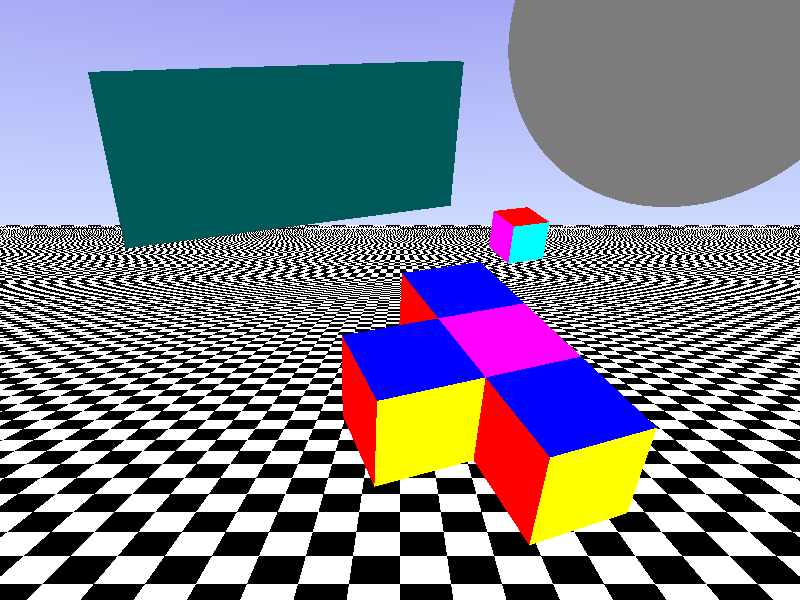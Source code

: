 // 20220825 (C) Gunter Liszewski -*- mode: pov; -*-
// Rubik cube's six centre cubelets
#version 3.7;
#include "colors.inc"
// #include "textures.inc"
#include "shapes.inc"
 global_settings { assumed_gamma 1.0 }
#default{ finish{ ambient 0.1 diffuse 0.9 }} 

camera { location <0,2,-14> look_at <0,0,2> }
light_source { <-30,30,-10> 1 }
#declare Polished_Chrome = 
texture {
    pigment { rgb <0.2, 0.2, 0.2> }
    finish {
        ambient 0.1
        diffuse 0.7
        brilliance 6.0
        reflection 0.6
        phong 0.8
        phong_size 120
    }
}
#declare the_sun =
light_source{< 3000,3000,-3000> color White};

#macro the_sky()
sky_sphere {
  pigment {
    gradient <0,1,0>
    color_map { [0.00 rgb <0.6,0.7,1.0>]
      [0.35 rgb <0.1,0.0,0.8>]
      [0.65 rgb <0.1,0.0,0.8>]
      [1.00 rgb <0.6,0.7,1.0>] 
    } 
    scale 2         
  }
}
#end

#declare the_ground =
plane{ <0,1,0>, -5 
       texture{
	 pigment{ 
	   checker 
	   color rgb<1,1,1>*1.2 
	   color rgb<0.25,0.15,0.1>*0}
	 finish { phong 0.1}
       }
};


#macro Side( Colour, P1, P2, P3, P4)
  polygon {  5, P1 P2 P3 P4 P1
    texture{ finish  { specular 0.6 }
      pigment { colour Colour }
      normal  { agate 0.25 scale 1/2 }}}
#end
// We want a cubelet of unit square facelets
#declare F = Side(Red,     <-1,-1,-1>, <-1,1,-1>, <1,1,-1>, <1,-1,-1>)
#declare B = Side(Green,   <-1,-1,1>, <-1,1,1>, <1,1,1>, <1,-1,1>)
#declare U = Side(Blue,    <-1,1,-1>, <-1,1,1>, <1,1,1>, <1,1,-1>)
#declare D = Side(Cyan,    <-1,-1,-1>, <-1,-1,1>, <1,-1,1>, <1,-1,-1>)
#declare L = Side(Magenta, <-1,-1,-1>, <-1,-1,1>, <-1,1,1>, <-1,1,-1>)
#declare R = Side(Yellow,  <1,-1,-1>, <1,1,-1>, <1,1,1>, <1,-1,1>)

#macro Spin(a,b)
  #switch (a)
    #case (0) 
      rotate z*(b=2?0:(b=3?180:(b=4?-90:(b=5?90:0))))
    #break
    #case (1)
      rotate y*180
      rotate z*(b=2?0:(b=3?180:(b=4?90:(b=5?-90:0))))
    #break
    #case (2) 
      rotate x*-90 
      rotate z*(b=0?180:(b=1?0:(b=4?-90:(b=5?90:0))))      
    #break
    #case (3) 
      rotate x*90
      rotate z*(b=0?0:(b=1?180:(b=4?-90:(b=5?90:0))))      
    #break
    #case (4) 
      rotate y*-90
      rotate z*(b=0?90:(b=1?-90:(b=2?0:(b=3?180:0))))      
    #break
    #case (5) 
      rotate y*90
      rotate z*(b=0?-90:(b=1?90:(b=2?0:(b=3?180:0))))      
    #break
  #end
#end

#macro Cubelet(a,b)
  union {
  object { F }
  object { U }
  object { R }
  object { B }
  object { D }
  object { L }
    Spin(a,b)
  }
#end
#declare standard_cubelet = Cubelet(0,2);

#macro edge(a,b)
  #local X=0;
  #local Y=0;
  #local Z=0;
  #switch (a)
    #case (0) #local X=-1;
    #break
    #case (1) #local X=1;
    #break
    #case (2) #local Y=1;
    #break
    #case (3) #local Y=-1;
    #break
  #else
    #debug "What is it on this edge A?"
  #end
  #switch (b)
    #case (2) #local Y=1;
    #break
    #case (3) #local Y=-1;
    #break
    #case (4) #local Z=-1;
    #break
    #case (5) #local Z=1;
    #break
  #else
    #debug "What about this face on edge B?"
  #end
  object { Cubelet(0,2) translate <2*X,2*Y,2*Z> }
#end

#macro corner(a,b,c)
  #local X=1; // front, or FUR, or 025
  #local Y=1; //        up
  #local Z=1; //        right
  #switch (a)
    #case (0) #local X=-1;
    #break
    #case (1) #local X=1;
    #break
  #else
    #debug "What is it this corner A?"
  #end
  #switch (b)
    #case (2) #local Y=1;
    #break
    #case (3) #local Y=-1;
    #break
    #case (4) #local Z=-1;
    #break
    #case (5) #local Z=1;
    #break
  #else
    #debug "What about corner B?"
  #end
    #switch (c)
    #case (2) #local Y=1;
    #break
    #case (3) #local Y=-1;
    #break
    #case (4) #local Z=-1;
    #break
    #case (5) #local Z=1;
    #break
  #else
    #debug "Where it the face C?"
  #end
  object { standard_cubelet translate <2*X,2*Y,2*Z> }
#end

#macro centre(a,b,c)
  #local X=0;
  #local Y=0;
  #local Z=0;
  #switch (a)
    #case (0) #local X=-1;
    #break
    #case (1) #local X=1;
    #break
    #case (2) #local Y=1;
    #break
    #case (3) #local Y=-1;
    #break
    #case (4) #local Z=-1;
    #break
    #case (5) #local Z=1;
    #break
  #else
    #debug "What is it at this centre A?"
  #end
  object {  Cubelet(b,c)
    translate <X*2,Y*2,Z*2> }  
#end

#declare standard_edges = union {
// y*0 x*0
  edge(0,2) // front up
  edge(0,3) //       down
  edge(0,4) //       left
  edge(0,5) //       right
// y*180  
  edge(1,2) // back  up
  edge(1,3) //       down
  edge(1,4) //       left
  edge(1,5) //       right
// x*-90  
  edge(2,4) // up    left
  edge(2,5) //       right
// x*90  
  edge(3,4) // down  left
  edge(3,5) //       right
} // standard_edges
#declare standard_corners = union {
// y*0
  corner(0,4,2) // front left up
  corner(0,2,5) //       up right
  corner(0,5,3) //       right down
  corner(0,3,4) //       down left
// y*180
  corner(1,5,2) // back right up
  corner(1,2,4) //      up left
  corner(1,4,3) //      left down
  corner(1,3,5) //      down right
} // standard_corners

#macro centres(a,b)
  union {
// y*0 x*0
  centre(0,a,b) // front
  centre(1,a,b) // back
  centre(2,a,b) // up
  centre(3,a,b) // down
  centre(4,a,b) // left
  centre(5,a,b) // right
} // centres
#end
#declare standard_centres = centres(0,2);

#macro Mirror( Colour )
  box { <0,0,0>, <10,4.5,0.3>
    texture { 
      pigment { colour Colour }
      finish { reflection 1 } }}
#end

//--------------------------------------------------
// reorientation macro, from abyss.pov in 3.7 scenes
//--------------------------------------------------
#macro mOrient(P1,P2)
#local yV1=vnormalize(P2-P1);
#local xV1=vnormalize(vcross(yV1,z));
#local zV1=vcross(xV1,yV1);
                matrix <xV1.x,xV1.y,xV1.z,yV1.x,yV1.y,yV1.z,zV1.x,zV1.y,zV1.z,P1.x,P1.y,P1.z>
#end

#macro Matrix()
  matrix
<   
//  1,0,0, 0,1,0, 0,0,1, 0,0,0 // additive zero matrix-transform (implied column 0,0,0,1)
// our experiments
    // 1.3,0.6,0,    0,1,0, 0,0,1,   -1,0,0
  1.4, 0.6,   0, // 0, --- 3x3 rotation matrix
 -1.3,   1,   0, // 0, --- (V*T)_x=v_x*t_00 + v_y*t_10 + v_z*t_20 + t_30
    0,   0, 1.6, // 0, --- (V*T)_y=v_x*t_01 + v_y*t_11 + v_z*t_21 + t_31
                 //    --- (V*T)_z=v_x*t_02 + v_y*t_12 + v_z*t_22 + t_32
   -1,   0,   0  // 1, --- translation row vector
// POV-ray on the calculation of the matrix-transformed object
// https://www.povray.org/documentation/3.7.0/r3_3.html#r3_3_1_12_4
>
#end
#declare T0 =
  array[6] {
    transform { matrix <  1,0,0, 0,1,0,  0,0,1,  0,0,0 > },
    transform { matrix < -1,0,0, 0,1,0,  0,0,-1, 0,0,0 > },
    transform { matrix <  0,0,1, 0,1,0, -1,0,0,  0,0,0 > },
    transform { matrix <  0,0,-1,0,1,0,  1,0,0,  0,0,0 > },
    transform { matrix <  1,0,0  0,0,1,  0,-1,0, 0,0,0 > },
    transform { matrix <  1,0,0, 0,0,-1, 0,1,0,  0,0,0 > }
  };
#declare T = 
  array[6][4]{
    { transform { T0[0] matrix <  1, 0,0,  0, 1,0, 0,0,1, 0,0,0 > },
      transform { T0[0] matrix <  0,-1,0,  1, 0,0, 0,0,1, 0,0,0 > },
      transform { T0[0] matrix < -1, 0,0,  0,-1,0, 0,0,1, 0,0,0 > },
      transform { T0[0] matrix <  0, 1,0, -1, 0,0, 0,0,1, 0,0,0 > }},
    { transform { T0[1] matrix <  1, 0,0,  0, 1,0, 0,0,1, 0,0,0 > },
      transform { T0[1] matrix <  0,-1,0,  1, 0,0, 0,0,1, 0,0,0 > },
      transform { T0[1] matrix < -1, 0,0,  0,-1,0, 0,0,1, 0,0,0 > },
      transform { T0[1] matrix <  0, 1,0, -1, 0,0, 0,0,1, 0,0,0 > }},
    { transform { T0[2] matrix <  1, 0,0,  0, 1,0, 0,0,1, 0,0,0 > },
      transform { T0[2] matrix <  0,-1,0,  1, 0,0, 0,0,1, 0,0,0 > },
      transform { matrix < -1, 0,0,  0,-1,0, 0,0,1, 0,0,0 > },
      transform { T0[2] matrix <  0, 1,0, -1, 0,0, 0,0,1, 0,0,0 > }},
    { transform { T0[3] matrix <  1, 0,0,  0, 1,0, 0,0,1, 0,0,0 > },
      transform { T0[3] matrix <  0,-1,0,  1, 0,0, 0,0,1, 0,0,0 > },
      transform { T0[3] matrix < -1, 0,0,  0,-1,0, 0,0,1, 0,0,0 > },
      transform { T0[3] matrix <  0, 1,0, -1, 0,0, 0,0,1, 0,0,0 > }},
    { transform { T0[4] matrix <  1, 0,0,  0, 1,0, 0,0,1, 0,0,0 > },
      transform { T0[4] matrix <  0,-1,0,  1, 0,0, 0,0,1, 0,0,0 > },
      transform { T0[4] matrix < -1, 0,0,  0,-1,0, 0,0,1, 0,0,0 > },
      transform { T0[4] matrix <  0, 1,0, -1, 0,0, 0,0,1, 0,0,0 > }},
    { transform { T0[5] matrix <  1, 0,0,  0, 1,0, 0,0,1, 0,0,0 > },
      transform { T0[5] matrix <  0,-1,0,  1, 0,0, 0,0,1, 0,0,0 > },
      transform { T0[5] matrix < -1, 0,0,  0,-1,0, 0,0,1, 0,0,0 > },
      transform { T0[5] matrix <  0, 1,0, -1, 0,0, 0,0,1, 0,0,0 > }},
  };
#macro Rx(a)
  #switch (a)
    #case (0)
      matrix < 1,0,0, 0,1,0, 0,0,1, 0,0,0 >
    #break
    #case (90)
      matrix < 1, 0,0, 
               0, 0,1, 
               0,-1,0, 0,0,0 >
    #break
    #case (180)
      matrix < 1, 0, 0, 
               0,-1, 0, 
               0, 0,-1, 0,0,0 >
    #break
    #case (270)
      matrix < 1, 0, 0, 
               0, 0,-1, 
               0, 1, 0, 0,0,0 >
    #break
  #end
#end

#macro Ry(a)
  #switch (a)
    #case (0)
      matrix < 1,0,0,
               0,1,0,
               0,0,1, 0,0,0 >
    #break
    #case (90)
      matrix < 0,0,-1, 
               0,1, 0, 
               1,0, 0, 0,0,0 >
    #break
    #case (180)
      matrix < -1,0, 0, 
                0,1, 0, 
                0,0,-1, 0,0,0 >
    #break
    #case (270)
      matrix <  0,0,1, 
                0,1,0, 
               -1,0,0, 0,0,0 >
    #break
  #end
#end

#macro Rz(a)
  #switch (a)
    #case (0)
      matrix < 1,0,0,
               0,1,0,
               0,0,1, 0,0,0 >
    #break
    #case (90)
      matrix < 0,1,0, 
              -1,0,0, 
               0,0,1, 0,0,0 >
    #break
    #case (180)
      matrix < -1, 0,0, 
                0,-1,0, 
                0, 0,1, 0,0,0 >
    #break
    #case (270)
      matrix <  0,-1,0, 
                1, 0,0, 
                0, 0,1, 0,0,0 >
    #break
  #end
#end
    // The things in this picture
union {
  object { Mirror( <0,0.1,0.1> ) rotate y*87 translate <-9,0,3> }
  #declare here=<-5,0,2>;
  #macro next(P)
    #declare here=here+P; scale 0.5 rotate y*-19 translate here
  #end
  #declare the_centre = union {
    object { centres(2,0) next(<0,0,0>) }
  }
  #declare the_standard_centre = union {
    object { standard_centres next(<3,0,-6>) }
  }
  #declare this_F = centre(0,0,2);
  this_F 
  #declare this_B = centre(1,0,2);
  this_B
  #declare this_L = centre(4,0,2);
  this_L
  #declare P = array [3][3] { { 1,2,3 }, { 4,5,6} , {7,8,9} };
  // #declare M1 = < 0,0,1, 0,1,0, -1,0,0, 0,0,0 >;
  // #declare M2 = < 0,0,1, 0,1,0, -1,0,0, 0,0,0 >; 
  // #declare M3 = M1*M2;
  // #debug str(matrix < 0,0,1, 0,1,0, -1,0,0, 0,0,0 >)
  #declare T = transform { rotate x*90 };
  #declare T90 = function {
    transform {
      matrix < 1,0,0, 0,-1,0, 0,0,-1, 0,0,0>
    }
  }
  #macro Z90()
      matrix < 0,-1,0, 1,0,0, 0,0,1, 0,0,0>
   #end
  #macro X180()
      matrix < 1,0,0, 0,-1,0, 0,0,-1, 0,0,0>
  #end
  // object { Cubelet(0,2) transform { rotate x*90 } }
  // object { Cubelet(0,2)  matrix < 1,0,0, 0,-1,0, 0,0,-1, 0,0,0>  }
  // object { Cubelet(0,2) X180() }
  object { Cubelet(0,2) Z90() }
  #declare Many = union {
    #local K = 0;
    #local N = 6;
    #while (K < N)
      object { centre(K,5,3) }
      #local K = K+1;
    #end
    scale 0.5
    translate <-6,0,4>
  }
  // Many
  #declare Some = union {
    Cubelet(0,2) 
      transform { Ry(270) Rz(90) }
    scale 0.6
    translate <-6,0,4>
  }
  Some
  
  translate <3,0,1> 
  rotate <131,122,133> 
}
#declare the_thing = 
sphere { <0,0,0>, 1 
  texture { Polished_Chrome
  } 
  scale 9 rotate<0,0,0>  translate<15,12,20>  
};
the_sun
the_sky()
the_ground
the_thing